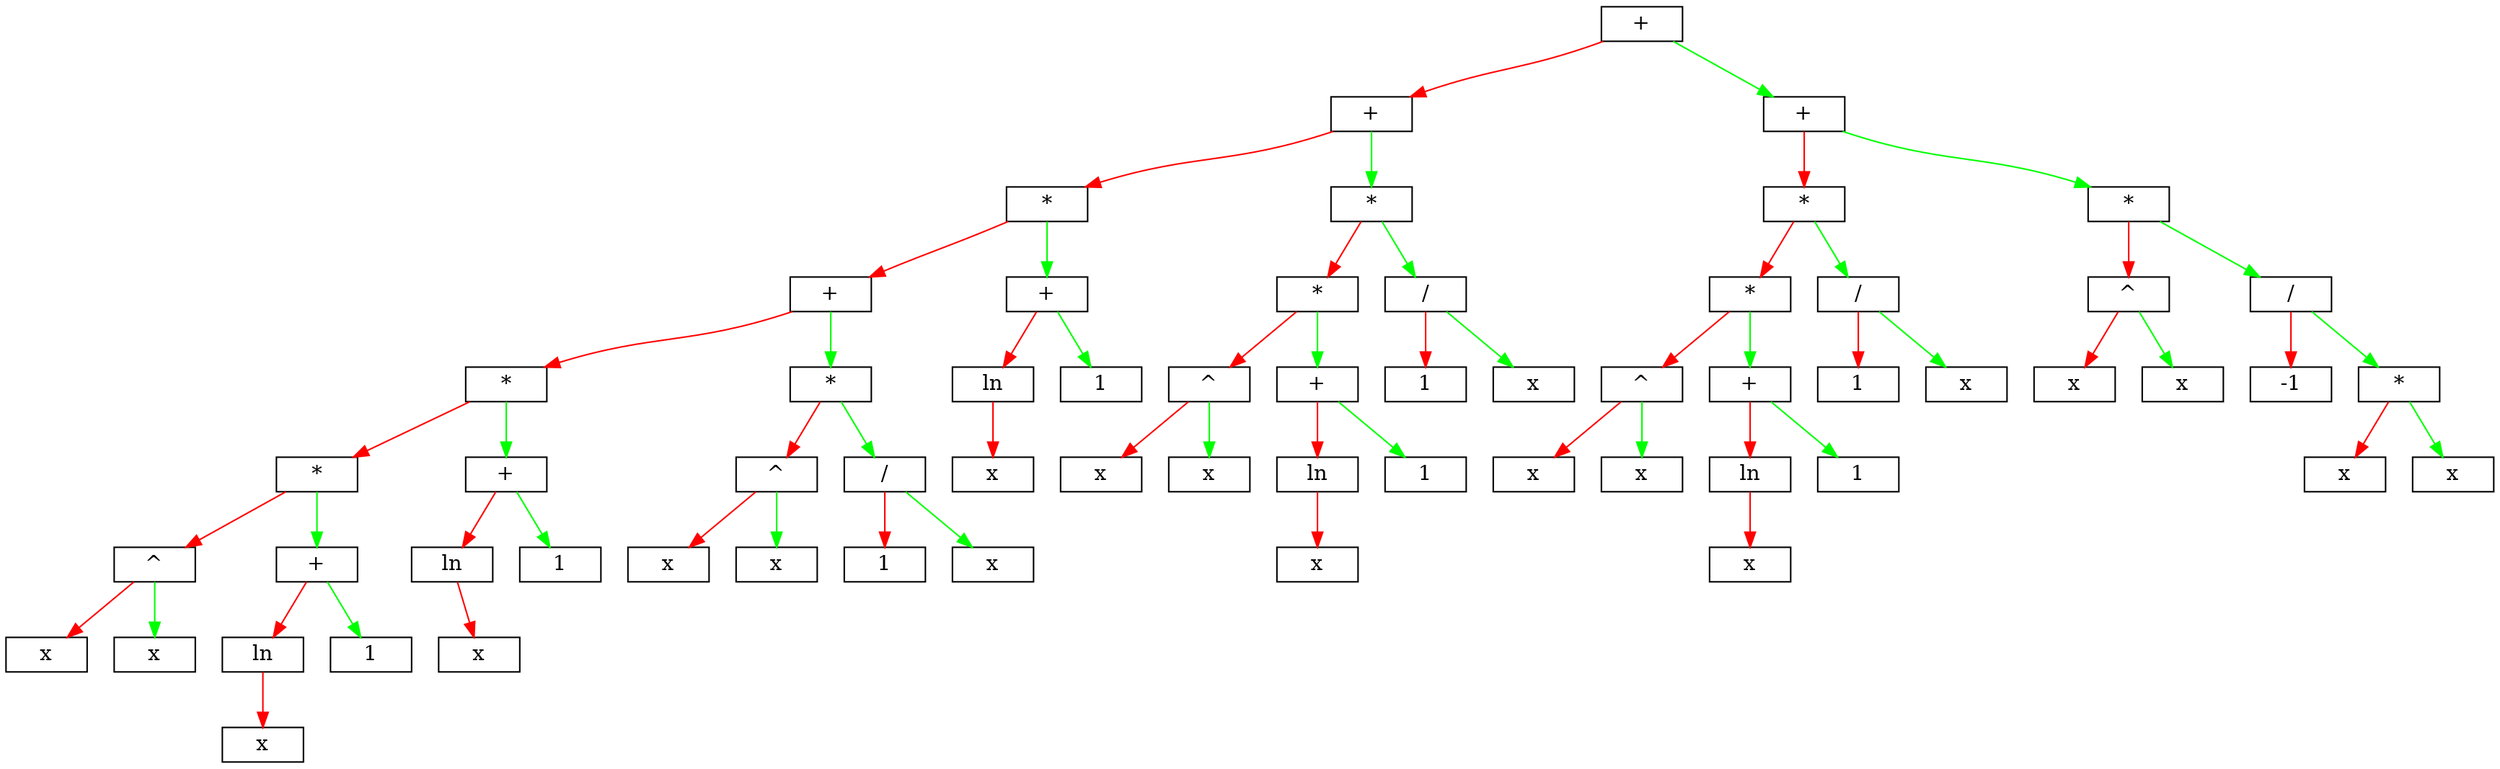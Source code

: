 digraph list {
	node [shape = record,height=.1];
	"node1" [label = "<f0>x" ] ;
	"node2" [label = "<f0>x" ] ;
	"node3" [label = "<f0>^" ] ;
	"node4" [label = "<f0>x" ] ;
	"node5" [label = "<f0>ln" ] ;
	"node10" [label = "<f0>1" ] ;
	"node11" [label = "<f0>+" ] ;
	"node12" [label = "<f0>*" ] ;
	"node15" [label = "<f0>x" ] ;
	"node14" [label = "<f0>ln" ] ;
	"node16" [label = "<f0>1" ] ;
	"node13" [label = "<f0>+" ] ;
	"node17" [label = "<f0>*" ] ;
	"node19" [label = "<f0>x" ] ;
	"node20" [label = "<f0>x" ] ;
	"node18" [label = "<f0>^" ] ;
	"node21" [label = "<f0>1" ] ;
	"node22" [label = "<f0>x" ] ;
	"node23" [label = "<f0>/" ] ;
	"node26" [label = "<f0>*" ] ;
	"node27" [label = "<f0>+" ] ;
	"node30" [label = "<f0>x" ] ;
	"node29" [label = "<f0>ln" ] ;
	"node31" [label = "<f0>1" ] ;
	"node28" [label = "<f0>+" ] ;
	"node32" [label = "<f0>*" ] ;
	"node35" [label = "<f0>x" ] ;
	"node36" [label = "<f0>x" ] ;
	"node34" [label = "<f0>^" ] ;
	"node39" [label = "<f0>x" ] ;
	"node38" [label = "<f0>ln" ] ;
	"node40" [label = "<f0>1" ] ;
	"node37" [label = "<f0>+" ] ;
	"node33" [label = "<f0>*" ] ;
	"node41" [label = "<f0>1" ] ;
	"node42" [label = "<f0>x" ] ;
	"node43" [label = "<f0>/" ] ;
	"node46" [label = "<f0>*" ] ;
	"node47" [label = "<f0>+" ] ;
	"node48" [label = "<f0>x" ] ;
	"node49" [label = "<f0>x" ] ;
	"node50" [label = "<f0>^" ] ;
	"node51" [label = "<f0>x" ] ;
	"node52" [label = "<f0>ln" ] ;
	"node57" [label = "<f0>1" ] ;
	"node58" [label = "<f0>+" ] ;
	"node59" [label = "<f0>*" ] ;
	"node61" [label = "<f0>1" ] ;
	"node62" [label = "<f0>x" ] ;
	"node60" [label = "<f0>/" ] ;
	"node63" [label = "<f0>*" ] ;
	"node65" [label = "<f0>x" ] ;
	"node66" [label = "<f0>x" ] ;
	"node64" [label = "<f0>^" ] ;
	"node73" [label = "<f0>-1" ] ;
	"node74" [label = "<f0>x" ] ;
	"node75" [label = "<f0>x" ] ;
	"node76" [label = "<f0>*" ] ;
	"node77" [label = "<f0>/" ] ;
	"node78" [label = "<f0>*" ] ;
	"node79" [label = "<f0>+" ] ;
	"node80" [label = "<f0>+" ] ;
	"node3":f0 -> "node1":f0 [color=red];
	"node3":f0 -> "node2":f0  [color=green];
	"node5":f0 -> "node4":f0 [color=red];
	"node11":f0 -> "node5":f0 [color=red];
	"node11":f0 -> "node10":f0  [color=green];
	"node12":f0 -> "node3":f0 [color=red];
	"node12":f0 -> "node11":f0  [color=green];
	"node14":f0 -> "node15":f0 [color=red];
	"node13":f0 -> "node14":f0 [color=red];
	"node13":f0 -> "node16":f0  [color=green];
	"node17":f0 -> "node12":f0 [color=red];
	"node17":f0 -> "node13":f0  [color=green];
	"node18":f0 -> "node19":f0 [color=red];
	"node18":f0 -> "node20":f0  [color=green];
	"node23":f0 -> "node21":f0 [color=red];
	"node23":f0 -> "node22":f0  [color=green];
	"node26":f0 -> "node18":f0 [color=red];
	"node26":f0 -> "node23":f0  [color=green];
	"node27":f0 -> "node17":f0 [color=red];
	"node27":f0 -> "node26":f0  [color=green];
	"node29":f0 -> "node30":f0 [color=red];
	"node28":f0 -> "node29":f0 [color=red];
	"node28":f0 -> "node31":f0  [color=green];
	"node32":f0 -> "node27":f0 [color=red];
	"node32":f0 -> "node28":f0  [color=green];
	"node34":f0 -> "node35":f0 [color=red];
	"node34":f0 -> "node36":f0  [color=green];
	"node38":f0 -> "node39":f0 [color=red];
	"node37":f0 -> "node38":f0 [color=red];
	"node37":f0 -> "node40":f0  [color=green];
	"node33":f0 -> "node34":f0 [color=red];
	"node33":f0 -> "node37":f0  [color=green];
	"node43":f0 -> "node41":f0 [color=red];
	"node43":f0 -> "node42":f0  [color=green];
	"node46":f0 -> "node33":f0 [color=red];
	"node46":f0 -> "node43":f0  [color=green];
	"node47":f0 -> "node32":f0 [color=red];
	"node47":f0 -> "node46":f0  [color=green];
	"node50":f0 -> "node48":f0 [color=red];
	"node50":f0 -> "node49":f0  [color=green];
	"node52":f0 -> "node51":f0 [color=red];
	"node58":f0 -> "node52":f0 [color=red];
	"node58":f0 -> "node57":f0  [color=green];
	"node59":f0 -> "node50":f0 [color=red];
	"node59":f0 -> "node58":f0  [color=green];
	"node60":f0 -> "node61":f0 [color=red];
	"node60":f0 -> "node62":f0  [color=green];
	"node63":f0 -> "node59":f0 [color=red];
	"node63":f0 -> "node60":f0  [color=green];
	"node64":f0 -> "node65":f0 [color=red];
	"node64":f0 -> "node66":f0  [color=green];
	"node76":f0 -> "node74":f0 [color=red];
	"node76":f0 -> "node75":f0  [color=green];
	"node77":f0 -> "node73":f0 [color=red];
	"node77":f0 -> "node76":f0  [color=green];
	"node78":f0 -> "node64":f0 [color=red];
	"node78":f0 -> "node77":f0  [color=green];
	"node79":f0 -> "node63":f0 [color=red];
	"node79":f0 -> "node78":f0  [color=green];
	"node80":f0 -> "node47":f0 [color=red];
	"node80":f0 -> "node79":f0  [color=green];
}
